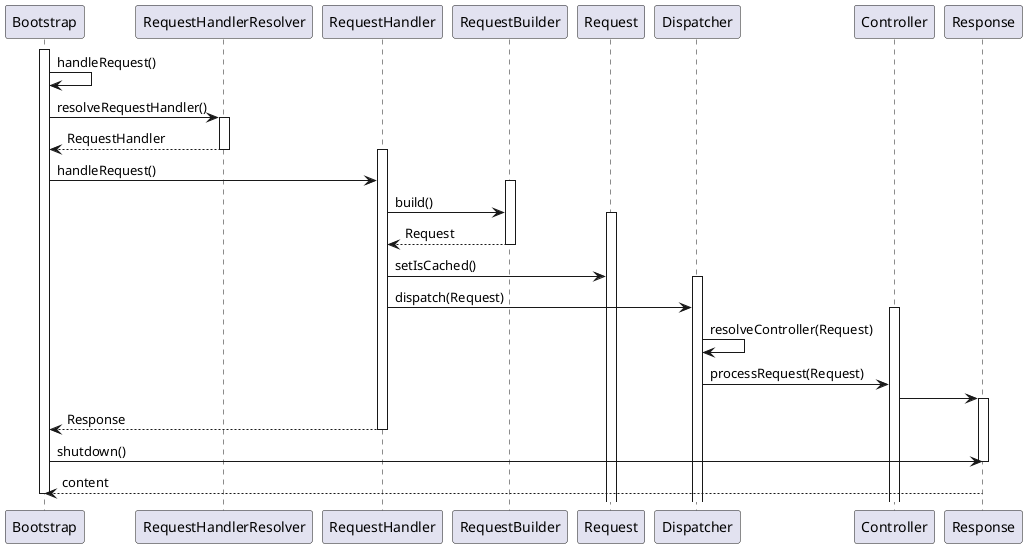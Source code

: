 @startuml

activate Bootstrap
Bootstrap -> Bootstrap: handleRequest()

Bootstrap -> RequestHandlerResolver: resolveRequestHandler()
activate RequestHandlerResolver
Bootstrap <-- RequestHandlerResolver: RequestHandler
deactivate RequestHandlerResolver
activate RequestHandler
Bootstrap -> RequestHandler: handleRequest()

activate RequestBuilder
RequestHandler -> RequestBuilder: build()
activate Request
RequestHandler <-- RequestBuilder: Request
deactivate RequestBuilder

RequestHandler -> Request: setIsCached()
activate Dispatcher
RequestHandler -> Dispatcher: dispatch(Request)
activate Controller
Dispatcher -> Dispatcher: resolveController(Request)
Dispatcher -> Controller: processRequest(Request)
Controller -> Response
activate Response

Bootstrap <-- RequestHandler: Response
deactivate RequestHandler
Bootstrap -> Response: shutdown()
deactivate Response
Bootstrap <-- Response: content
deactivate Bootstrap

@enduml
